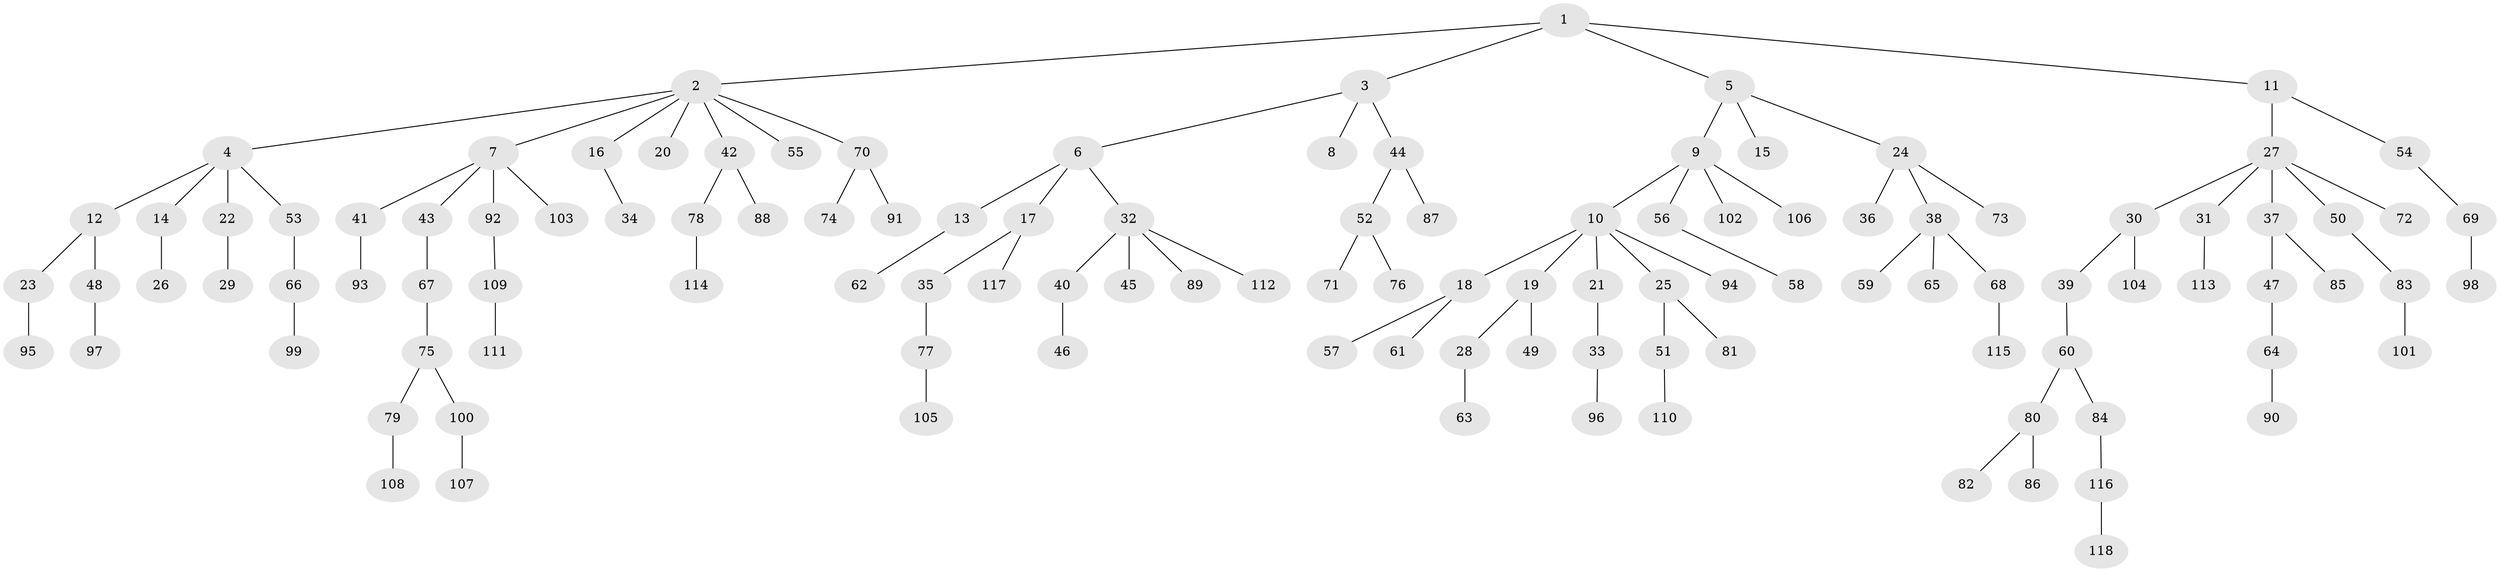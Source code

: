 // Generated by graph-tools (version 1.1) at 2025/15/03/09/25 04:15:38]
// undirected, 118 vertices, 117 edges
graph export_dot {
graph [start="1"]
  node [color=gray90,style=filled];
  1;
  2;
  3;
  4;
  5;
  6;
  7;
  8;
  9;
  10;
  11;
  12;
  13;
  14;
  15;
  16;
  17;
  18;
  19;
  20;
  21;
  22;
  23;
  24;
  25;
  26;
  27;
  28;
  29;
  30;
  31;
  32;
  33;
  34;
  35;
  36;
  37;
  38;
  39;
  40;
  41;
  42;
  43;
  44;
  45;
  46;
  47;
  48;
  49;
  50;
  51;
  52;
  53;
  54;
  55;
  56;
  57;
  58;
  59;
  60;
  61;
  62;
  63;
  64;
  65;
  66;
  67;
  68;
  69;
  70;
  71;
  72;
  73;
  74;
  75;
  76;
  77;
  78;
  79;
  80;
  81;
  82;
  83;
  84;
  85;
  86;
  87;
  88;
  89;
  90;
  91;
  92;
  93;
  94;
  95;
  96;
  97;
  98;
  99;
  100;
  101;
  102;
  103;
  104;
  105;
  106;
  107;
  108;
  109;
  110;
  111;
  112;
  113;
  114;
  115;
  116;
  117;
  118;
  1 -- 2;
  1 -- 3;
  1 -- 5;
  1 -- 11;
  2 -- 4;
  2 -- 7;
  2 -- 16;
  2 -- 20;
  2 -- 42;
  2 -- 55;
  2 -- 70;
  3 -- 6;
  3 -- 8;
  3 -- 44;
  4 -- 12;
  4 -- 14;
  4 -- 22;
  4 -- 53;
  5 -- 9;
  5 -- 15;
  5 -- 24;
  6 -- 13;
  6 -- 17;
  6 -- 32;
  7 -- 41;
  7 -- 43;
  7 -- 92;
  7 -- 103;
  9 -- 10;
  9 -- 56;
  9 -- 102;
  9 -- 106;
  10 -- 18;
  10 -- 19;
  10 -- 21;
  10 -- 25;
  10 -- 94;
  11 -- 27;
  11 -- 54;
  12 -- 23;
  12 -- 48;
  13 -- 62;
  14 -- 26;
  16 -- 34;
  17 -- 35;
  17 -- 117;
  18 -- 57;
  18 -- 61;
  19 -- 28;
  19 -- 49;
  21 -- 33;
  22 -- 29;
  23 -- 95;
  24 -- 36;
  24 -- 38;
  24 -- 73;
  25 -- 51;
  25 -- 81;
  27 -- 30;
  27 -- 31;
  27 -- 37;
  27 -- 50;
  27 -- 72;
  28 -- 63;
  30 -- 39;
  30 -- 104;
  31 -- 113;
  32 -- 40;
  32 -- 45;
  32 -- 89;
  32 -- 112;
  33 -- 96;
  35 -- 77;
  37 -- 47;
  37 -- 85;
  38 -- 59;
  38 -- 65;
  38 -- 68;
  39 -- 60;
  40 -- 46;
  41 -- 93;
  42 -- 78;
  42 -- 88;
  43 -- 67;
  44 -- 52;
  44 -- 87;
  47 -- 64;
  48 -- 97;
  50 -- 83;
  51 -- 110;
  52 -- 71;
  52 -- 76;
  53 -- 66;
  54 -- 69;
  56 -- 58;
  60 -- 80;
  60 -- 84;
  64 -- 90;
  66 -- 99;
  67 -- 75;
  68 -- 115;
  69 -- 98;
  70 -- 74;
  70 -- 91;
  75 -- 79;
  75 -- 100;
  77 -- 105;
  78 -- 114;
  79 -- 108;
  80 -- 82;
  80 -- 86;
  83 -- 101;
  84 -- 116;
  92 -- 109;
  100 -- 107;
  109 -- 111;
  116 -- 118;
}
